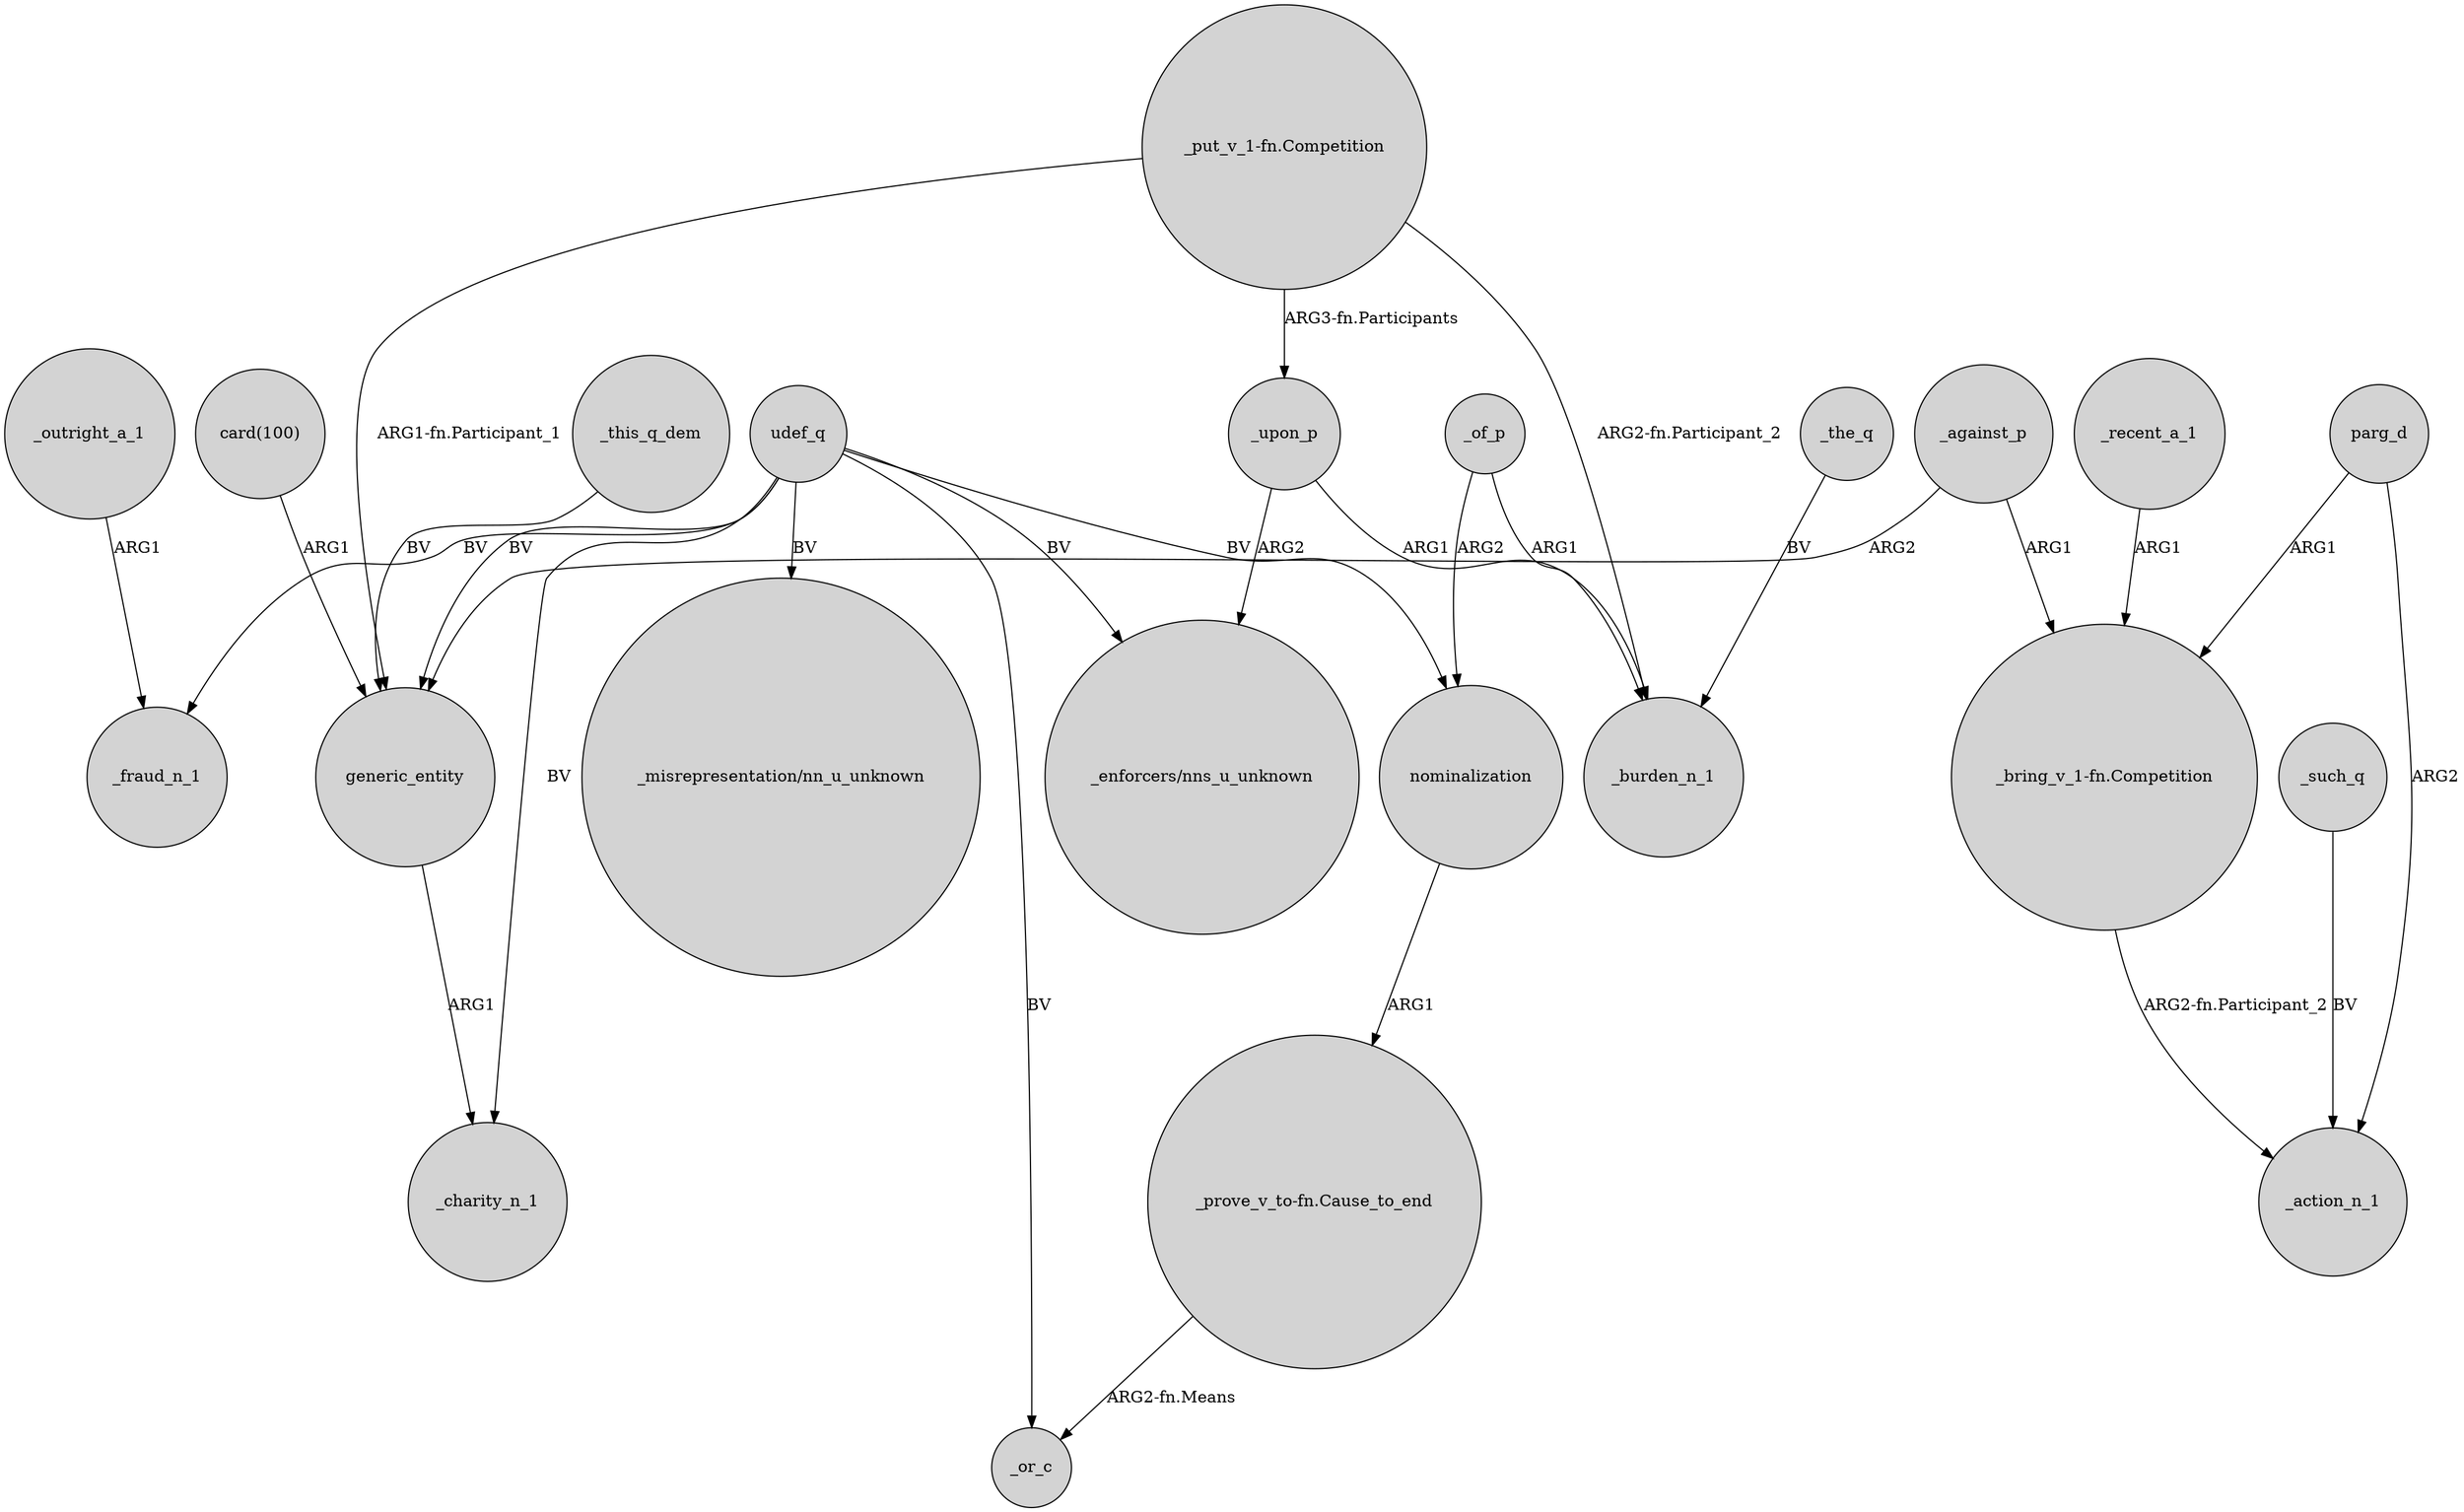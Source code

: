 digraph {
	node [shape=circle style=filled]
	udef_q -> _charity_n_1 [label=BV]
	"_put_v_1-fn.Competition" -> _upon_p [label="ARG3-fn.Participants"]
	nominalization -> "_prove_v_to-fn.Cause_to_end" [label=ARG1]
	"_prove_v_to-fn.Cause_to_end" -> _or_c [label="ARG2-fn.Means"]
	udef_q -> "_misrepresentation/nn_u_unknown" [label=BV]
	udef_q -> nominalization [label=BV]
	_upon_p -> "_enforcers/nns_u_unknown" [label=ARG2]
	udef_q -> "_enforcers/nns_u_unknown" [label=BV]
	"_put_v_1-fn.Competition" -> _burden_n_1 [label="ARG2-fn.Participant_2"]
	udef_q -> generic_entity [label=BV]
	udef_q -> _or_c [label=BV]
	_of_p -> nominalization [label=ARG2]
	"_put_v_1-fn.Competition" -> generic_entity [label="ARG1-fn.Participant_1"]
	_against_p -> generic_entity [label=ARG2]
	_this_q_dem -> generic_entity [label=BV]
	_of_p -> _burden_n_1 [label=ARG1]
	_such_q -> _action_n_1 [label=BV]
	"card(100)" -> generic_entity [label=ARG1]
	_outright_a_1 -> _fraud_n_1 [label=ARG1]
	parg_d -> _action_n_1 [label=ARG2]
	generic_entity -> _charity_n_1 [label=ARG1]
	_against_p -> "_bring_v_1-fn.Competition" [label=ARG1]
	"_bring_v_1-fn.Competition" -> _action_n_1 [label="ARG2-fn.Participant_2"]
	parg_d -> "_bring_v_1-fn.Competition" [label=ARG1]
	_the_q -> _burden_n_1 [label=BV]
	_upon_p -> _burden_n_1 [label=ARG1]
	_recent_a_1 -> "_bring_v_1-fn.Competition" [label=ARG1]
	udef_q -> _fraud_n_1 [label=BV]
}
